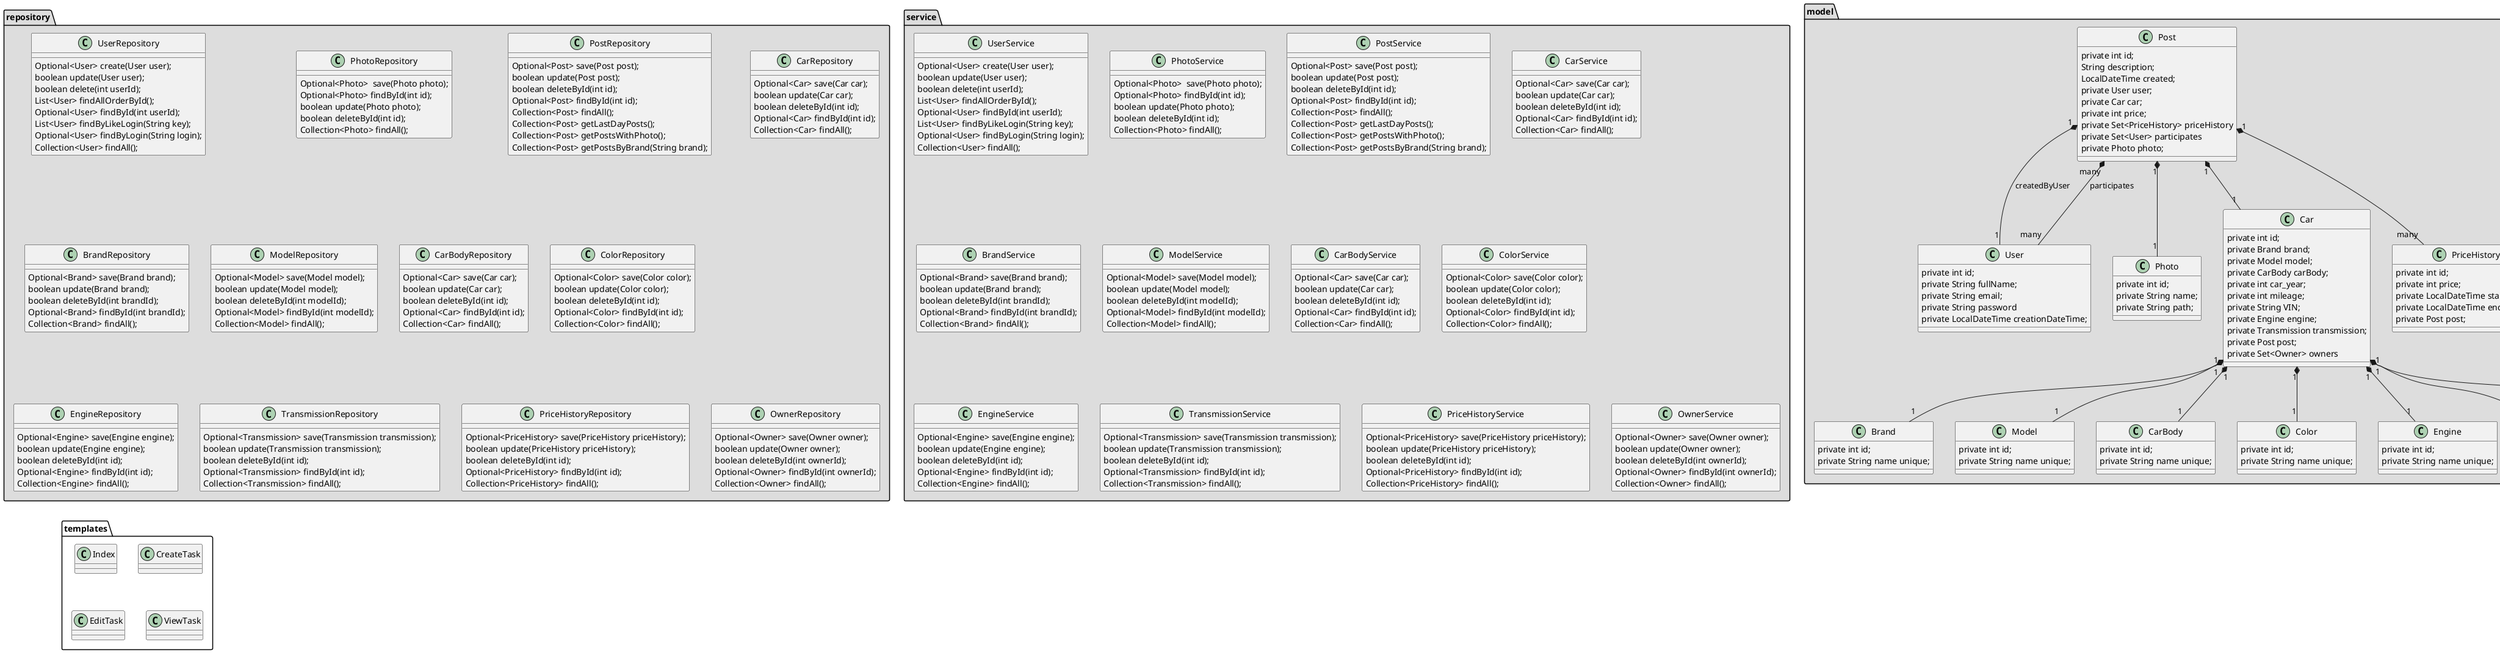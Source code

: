 @startuml cinema
package "model" #DDDDDD {

    Class User {
        private int id;
        private String fullName;
        private String email;
        private String password
        private LocalDateTime creationDateTime;
        }

    Class Photo {
     private int id;
     private String name;
     private String path;
            }

    Class Post {
        private int id;
        String description;
        LocalDateTime created;
        private User user;
        private Car car;
        private int price;
        private Set<PriceHistory> priceHistory
        private Set<User> participates
        private Photo photo;
        }

    Class Car {
     private int id;
     private Brand brand;
     private Model model;
     private CarBody carBody;
     private int car_year;
     private int mileage;
     private String VIN;
     private Engine engine;
     private Transmission transmission;
     private Post post;
     private Set<Owner> owners
     }

    Class Brand {
        private int id;
        private String name unique;
        }

    Class Model {
        private int id;
        private String name unique;
        }

    Class CarBody {
        private int id;
        private String name unique;
        }

    Class Color {
        private int id;
        private String name unique;
        }

    Class Engine {
        private int id;
        private String name unique;
        }

    Class Transmission {
        private int id;
        private String name unique;
        }

    Class PriceHistory {
        private int id;
        private int price;
        private LocalDateTime start_period
        private LocalDateTime end_period;
        private Post post;
        }

    Class Owner {
    private int id;
    private String name;
        }

    Post "1" *-- "1" Car
    Post "1" *-- "many" PriceHistory
    Post "1" *-- "1" Photo
    Post "1" *-- "1" User : createdByUser
    Post "many" *-- "many" User : participates

    Car "1" *-- "1" Brand
    Car "1" *-- "1" Model
    Car "1" *-- "1" Engine
    Car "1" *-- "1" Transmission
    Car "1" *-- "1" CarBody
    Car "1" *-- "many" Owner
    Car "1" *-- "1" Color
}

package "dto" #DDDDDD {
    class PhotoDto {
        private int name;
        private byte[] content;
    }
}

package "repository" #DDDDDD {
    class UserRepository {
        Optional<User> create(User user);
        boolean update(User user);
        boolean delete(int userId);
        List<User> findAllOrderById();
        Optional<User> findById(int userId);
        List<User> findByLikeLogin(String key);
        Optional<User> findByLogin(String login);
        Collection<User> findAll();
    }

    class PhotoRepository {
       Optional<Photo>  save(Photo photo);
       Optional<Photo> findById(int id);
       boolean update(Photo photo);
       boolean deleteById(int id);
       Collection<Photo> findAll();
        }

    class PostRepository {
        Optional<Post> save(Post post);
        boolean update(Post post);
        boolean deleteById(int id);
        Optional<Post> findById(int id);
        Collection<Post> findAll();
        Collection<Post> getLastDayPosts();
        Collection<Post> getPostsWithPhoto();
        Collection<Post> getPostsByBrand(String brand);
            }

    class CarRepository {
        Optional<Car> save(Car car);
        boolean update(Car car);
        boolean deleteById(int id);
        Optional<Car> findById(int id);
        Collection<Car> findAll();
            }

    class BrandRepository {
        Optional<Brand> save(Brand brand);
        boolean update(Brand brand);
        boolean deleteById(int brandId);
        Optional<Brand> findById(int brandId);
        Collection<Brand> findAll();
                }

  class ModelRepository {
        Optional<Model> save(Model model);
        boolean update(Model model);
        boolean deleteById(int modelId);
        Optional<Model> findById(int modelId);
        Collection<Model> findAll();
    }

    class CarBodyRepository {
        Optional<Car> save(Car car);
        boolean update(Car car);
        boolean deleteById(int id);
        Optional<Car> findById(int id);
        Collection<Car> findAll();
        }

    class ColorRepository {
        Optional<Color> save(Color color);
        boolean update(Color color);
        boolean deleteById(int id);
        Optional<Color> findById(int id);
        Collection<Color> findAll();
            }

    class EngineRepository {
        Optional<Engine> save(Engine engine);
        boolean update(Engine engine);
        boolean deleteById(int id);
        Optional<Engine> findById(int id);
        Collection<Engine> findAll();
            }

    class TransmissionRepository {
         Optional<Transmission> save(Transmission transmission);
         boolean update(Transmission transmission);
         boolean deleteById(int id);
         Optional<Transmission> findById(int id);
         Collection<Transmission> findAll();
                }

    class PriceHistoryRepository {
           Optional<PriceHistory> save(PriceHistory priceHistory);
           boolean update(PriceHistory priceHistory);
           boolean deleteById(int id);
           Optional<PriceHistory> findById(int id);
           Collection<PriceHistory> findAll();
                }

    class OwnerRepository {
        Optional<Owner> save(Owner owner);
        boolean update(Owner owner);
        boolean deleteById(int ownerId);
        Optional<Owner> findById(int ownerId);
        Collection<Owner> findAll();
                }
}

package "service" #DDDDDD {
    class UserService {
        Optional<User> create(User user);
        boolean update(User user);
        boolean delete(int userId);
        List<User> findAllOrderById();
        Optional<User> findById(int userId);
        List<User> findByLikeLogin(String key);
        Optional<User> findByLogin(String login);
        Collection<User> findAll();
    }

    class PhotoService {
       Optional<Photo>  save(Photo photo);
        Optional<Photo> findById(int id);
        boolean update(Photo photo);
        boolean deleteById(int id);
        Collection<Photo> findAll();
        }

    class PostService {
        Optional<Post> save(Post post);
        boolean update(Post post);
        boolean deleteById(int id);
        Optional<Post> findById(int id);
        Collection<Post> findAll();
        Collection<Post> getLastDayPosts();
        Collection<Post> getPostsWithPhoto();
        Collection<Post> getPostsByBrand(String brand);
            }

    class CarService {
        Optional<Car> save(Car car);
        boolean update(Car car);
        boolean deleteById(int id);
        Optional<Car> findById(int id);
        Collection<Car> findAll();
            }

    class BrandService {
        Optional<Brand> save(Brand brand);
        boolean update(Brand brand);
        boolean deleteById(int brandId);
        Optional<Brand> findById(int brandId);
        Collection<Brand> findAll();
                }

    class ModelService {
        Optional<Model> save(Model model);
        boolean update(Model model);
        boolean deleteById(int modelId);
        Optional<Model> findById(int modelId);
        Collection<Model> findAll();
    }

    class CarBodyService {
        Optional<Car> save(Car car);
        boolean update(Car car);
        boolean deleteById(int id);
        Optional<Car> findById(int id);
        Collection<Car> findAll();
        }

    class ColorService {
            Optional<Color> save(Color color);
            boolean update(Color color);
            boolean deleteById(int id);
            Optional<Color> findById(int id);
            Collection<Color> findAll();
            }

    class EngineService {
        Optional<Engine> save(Engine engine);
        boolean update(Engine engine);
        boolean deleteById(int id);
        Optional<Engine> findById(int id);
        Collection<Engine> findAll();
            }

    class TransmissionService {
            Optional<Transmission> save(Transmission transmission);
            boolean update(Transmission transmission);
            boolean deleteById(int id);
            Optional<Transmission> findById(int id);
            Collection<Transmission> findAll();
                }

    class PriceHistoryService {
           Optional<PriceHistory> save(PriceHistory priceHistory);
           boolean update(PriceHistory priceHistory);
           boolean deleteById(int id);
           Optional<PriceHistory> findById(int id);
           Collection<PriceHistory> findAll();
                }

    class OwnerService {
        Optional<Owner> save(Owner owner);
        boolean update(Owner owner);
        boolean deleteById(int ownerId);
        Optional<Owner> findById(int ownerId);
        Collection<Owner> findAll();
                }
}

package "filter" #DDDDDD {
 Class AuthorizationFilter {
    }

    Class SessionFilter {
    }


}

package "configuration" #DDDDDD {
    Class HibernateConfiguration {
    }
}

package "controller" #DDDDDD {
   Class UserController {
      @GetMapping("/login") public String getLoginPage()
      @PostMapping("/login") public String loginUser(@ModelAttribute User user, Model model, HttpServletRequest request)
      @GetMapping("/logout") public String logout(HttpSession session)
      @GetMapping("/register") public ModelAndView getRegistrationPage()
      @PostMapping("/register") public String register(Model model, @ModelAttribute User user)
   }

   Class PostController {
        @GetMapping getListPost()
        @GetMapping getFilterPost()
        @GetMapping getCreatePost()
        @PostMapping createPost()
        @GetMapping getEditPost()
        @PostMapping updatePost()
        @GetMapping getViewPost()
        @PostMapping markSold()
   }
}

package "templates" {
    Class Index {
    }

    Class CreateTask {
    }

    Class EditTask {
    }

    Class ViewTask {
    }
}
@enduml